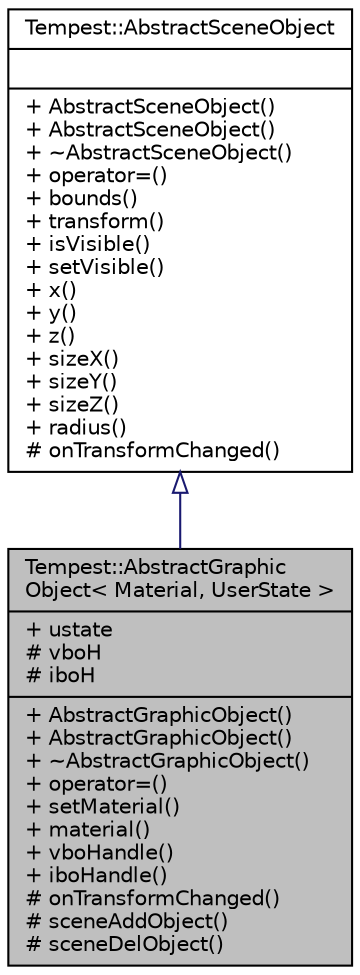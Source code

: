 digraph "Tempest::AbstractGraphicObject&lt; Material, UserState &gt;"
{
  edge [fontname="Helvetica",fontsize="10",labelfontname="Helvetica",labelfontsize="10"];
  node [fontname="Helvetica",fontsize="10",shape=record];
  Node3 [label="{Tempest::AbstractGraphic\lObject\< Material, UserState \>\n|+ ustate\l# vboH\l# iboH\l|+ AbstractGraphicObject()\l+ AbstractGraphicObject()\l+ ~AbstractGraphicObject()\l+ operator=()\l+ setMaterial()\l+ material()\l+ vboHandle()\l+ iboHandle()\l# onTransformChanged()\l# sceneAddObject()\l# sceneDelObject()\l}",height=0.2,width=0.4,color="black", fillcolor="grey75", style="filled", fontcolor="black"];
  Node4 -> Node3 [dir="back",color="midnightblue",fontsize="10",style="solid",arrowtail="onormal",fontname="Helvetica"];
  Node4 [label="{Tempest::AbstractSceneObject\n||+ AbstractSceneObject()\l+ AbstractSceneObject()\l+ ~AbstractSceneObject()\l+ operator=()\l+ bounds()\l+ transform()\l+ isVisible()\l+ setVisible()\l+ x()\l+ y()\l+ z()\l+ sizeX()\l+ sizeY()\l+ sizeZ()\l+ radius()\l# onTransformChanged()\l}",height=0.2,width=0.4,color="black", fillcolor="white", style="filled",URL="$class_tempest_1_1_abstract_scene_object.html"];
}
